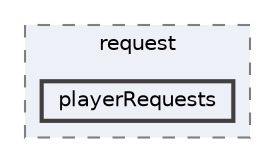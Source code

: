 digraph "src/main/java/com/master1/planningpoker/dtos/request/playerRequests"
{
 // LATEX_PDF_SIZE
  bgcolor="transparent";
  edge [fontname=Helvetica,fontsize=10,labelfontname=Helvetica,labelfontsize=10];
  node [fontname=Helvetica,fontsize=10,shape=box,height=0.2,width=0.4];
  compound=true
  subgraph clusterdir_247480dab118958f365e9e11f17b9894 {
    graph [ bgcolor="#edf0f7", pencolor="grey50", label="request", fontname=Helvetica,fontsize=10 style="filled,dashed", URL="dir_247480dab118958f365e9e11f17b9894.html",tooltip=""]
  dir_e64068fc31cad311abb5a0de875843fa [label="playerRequests", fillcolor="#edf0f7", color="grey25", style="filled,bold", URL="dir_e64068fc31cad311abb5a0de875843fa.html",tooltip=""];
  }
}
